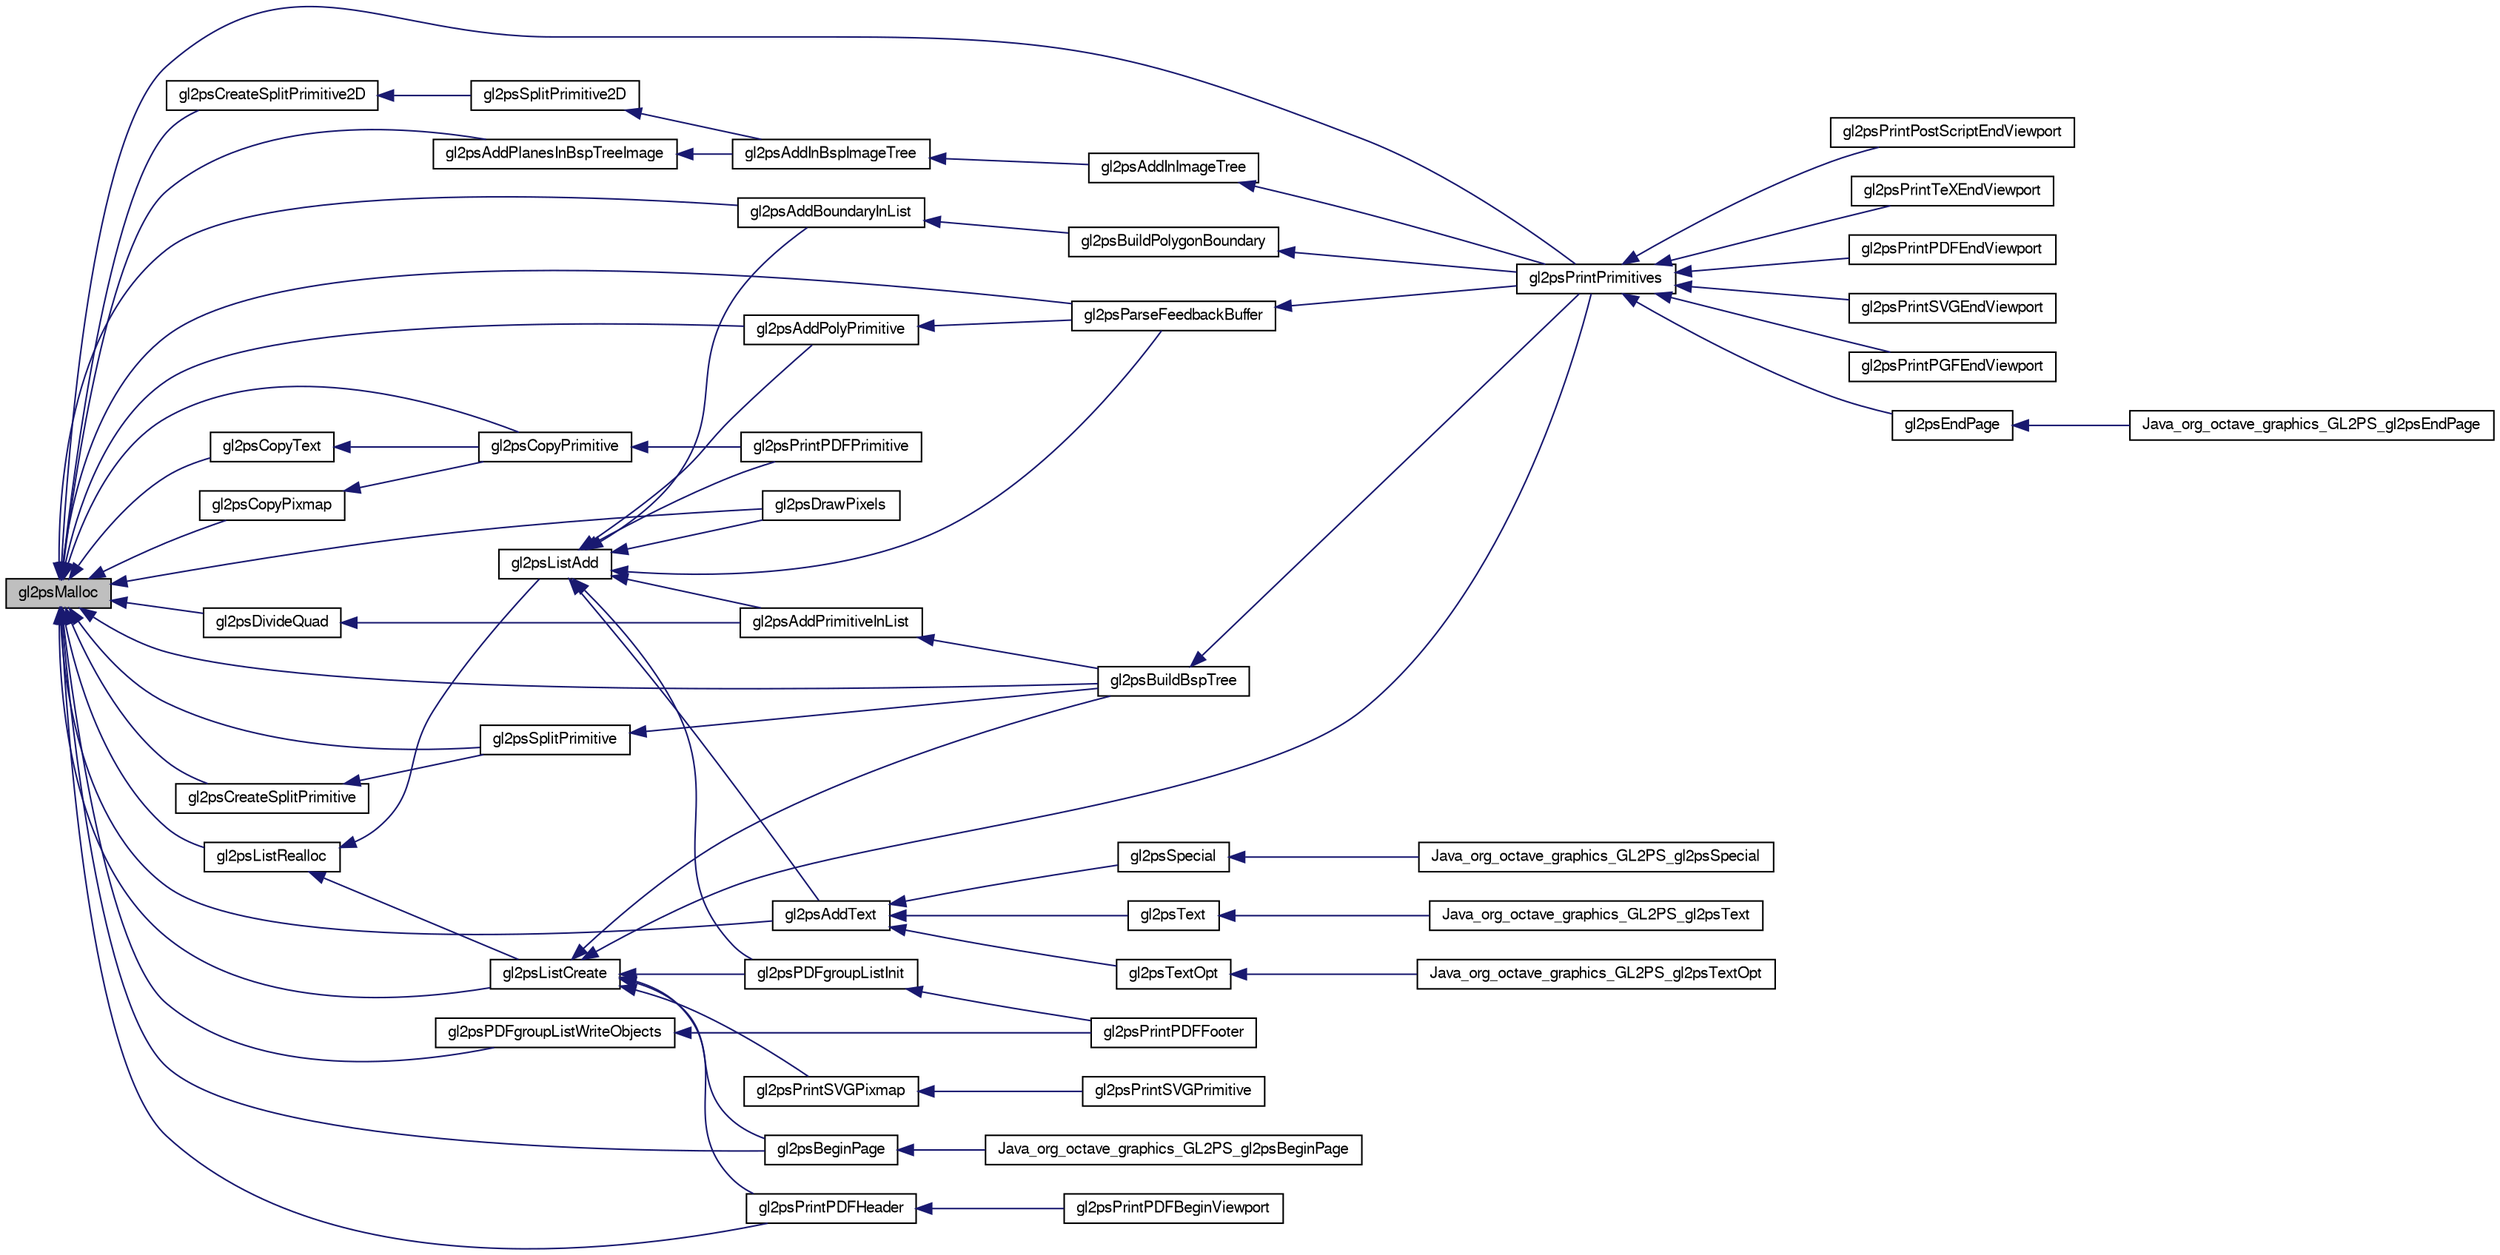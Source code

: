 digraph G
{
  edge [fontname="FreeSans",fontsize="10",labelfontname="FreeSans",labelfontsize="10"];
  node [fontname="FreeSans",fontsize="10",shape=record];
  rankdir="LR";
  Node1 [label="gl2psMalloc",height=0.2,width=0.4,color="black", fillcolor="grey75", style="filled" fontcolor="black"];
  Node1 -> Node2 [dir="back",color="midnightblue",fontsize="10",style="solid",fontname="FreeSans"];
  Node2 [label="gl2psAddBoundaryInList",height=0.2,width=0.4,color="black", fillcolor="white", style="filled",URL="$gl2ps_8c.html#aafaebf51a9a4b0e596ad4d0dc6e7019f"];
  Node2 -> Node3 [dir="back",color="midnightblue",fontsize="10",style="solid",fontname="FreeSans"];
  Node3 [label="gl2psBuildPolygonBoundary",height=0.2,width=0.4,color="black", fillcolor="white", style="filled",URL="$gl2ps_8c.html#a91a7c9e544fedaedc2fe8352cb1914e9"];
  Node3 -> Node4 [dir="back",color="midnightblue",fontsize="10",style="solid",fontname="FreeSans"];
  Node4 [label="gl2psPrintPrimitives",height=0.2,width=0.4,color="black", fillcolor="white", style="filled",URL="$gl2ps_8c.html#a2a8f02c7a6eab001539f77b01f6d1941"];
  Node4 -> Node5 [dir="back",color="midnightblue",fontsize="10",style="solid",fontname="FreeSans"];
  Node5 [label="gl2psPrintPostScriptEndViewport",height=0.2,width=0.4,color="black", fillcolor="white", style="filled",URL="$gl2ps_8c.html#a3b0407153bd204bbcd617bf5a58ccd1c"];
  Node4 -> Node6 [dir="back",color="midnightblue",fontsize="10",style="solid",fontname="FreeSans"];
  Node6 [label="gl2psPrintTeXEndViewport",height=0.2,width=0.4,color="black", fillcolor="white", style="filled",URL="$gl2ps_8c.html#aa6c5bfc1045d8ad7b804164a3dc5fba8"];
  Node4 -> Node7 [dir="back",color="midnightblue",fontsize="10",style="solid",fontname="FreeSans"];
  Node7 [label="gl2psPrintPDFEndViewport",height=0.2,width=0.4,color="black", fillcolor="white", style="filled",URL="$gl2ps_8c.html#ab5bab8e233f1b7764e4747e3d8417d77"];
  Node4 -> Node8 [dir="back",color="midnightblue",fontsize="10",style="solid",fontname="FreeSans"];
  Node8 [label="gl2psPrintSVGEndViewport",height=0.2,width=0.4,color="black", fillcolor="white", style="filled",URL="$gl2ps_8c.html#a87f0c591d086c9139c5ea40cdb3bf64b"];
  Node4 -> Node9 [dir="back",color="midnightblue",fontsize="10",style="solid",fontname="FreeSans"];
  Node9 [label="gl2psPrintPGFEndViewport",height=0.2,width=0.4,color="black", fillcolor="white", style="filled",URL="$gl2ps_8c.html#ad1fb2099f1148001f84b7fe92f91089c"];
  Node4 -> Node10 [dir="back",color="midnightblue",fontsize="10",style="solid",fontname="FreeSans"];
  Node10 [label="gl2psEndPage",height=0.2,width=0.4,color="black", fillcolor="white", style="filled",URL="$gl2ps_8h.html#aaf866dd47c48600f1a724ddc49961a87"];
  Node10 -> Node11 [dir="back",color="midnightblue",fontsize="10",style="solid",fontname="FreeSans"];
  Node11 [label="Java_org_octave_graphics_GL2PS_gl2psEndPage",height=0.2,width=0.4,color="black", fillcolor="white", style="filled",URL="$gl2ps__java_8c.html#a42f69f605fe17bb51e569a004152f98a"];
  Node1 -> Node12 [dir="back",color="midnightblue",fontsize="10",style="solid",fontname="FreeSans"];
  Node12 [label="gl2psAddPlanesInBspTreeImage",height=0.2,width=0.4,color="black", fillcolor="white", style="filled",URL="$gl2ps_8c.html#ab1064d859ab48e175347ec218c1a6da2"];
  Node12 -> Node13 [dir="back",color="midnightblue",fontsize="10",style="solid",fontname="FreeSans"];
  Node13 [label="gl2psAddInBspImageTree",height=0.2,width=0.4,color="black", fillcolor="white", style="filled",URL="$gl2ps_8c.html#aa32bfee41ede700e6f4ddd3feed55cb7"];
  Node13 -> Node14 [dir="back",color="midnightblue",fontsize="10",style="solid",fontname="FreeSans"];
  Node14 [label="gl2psAddInImageTree",height=0.2,width=0.4,color="black", fillcolor="white", style="filled",URL="$gl2ps_8c.html#ac922753ff2ccd48beec9c2376f271258"];
  Node14 -> Node4 [dir="back",color="midnightblue",fontsize="10",style="solid",fontname="FreeSans"];
  Node1 -> Node15 [dir="back",color="midnightblue",fontsize="10",style="solid",fontname="FreeSans"];
  Node15 [label="gl2psAddPolyPrimitive",height=0.2,width=0.4,color="black", fillcolor="white", style="filled",URL="$gl2ps_8c.html#a9f3831913473ab9758aba08c62e4a420"];
  Node15 -> Node16 [dir="back",color="midnightblue",fontsize="10",style="solid",fontname="FreeSans"];
  Node16 [label="gl2psParseFeedbackBuffer",height=0.2,width=0.4,color="black", fillcolor="white", style="filled",URL="$gl2ps_8c.html#aec88075909ff34e16c56bf6c05c33b67"];
  Node16 -> Node4 [dir="back",color="midnightblue",fontsize="10",style="solid",fontname="FreeSans"];
  Node1 -> Node17 [dir="back",color="midnightblue",fontsize="10",style="solid",fontname="FreeSans"];
  Node17 [label="gl2psAddText",height=0.2,width=0.4,color="black", fillcolor="white", style="filled",URL="$gl2ps_8c.html#ad53c85678c720cdcefe2add3d4f5f084"];
  Node17 -> Node18 [dir="back",color="midnightblue",fontsize="10",style="solid",fontname="FreeSans"];
  Node18 [label="gl2psSpecial",height=0.2,width=0.4,color="black", fillcolor="white", style="filled",URL="$gl2ps_8h.html#ad19ac34aaead3697ebb7add1659915a8"];
  Node18 -> Node19 [dir="back",color="midnightblue",fontsize="10",style="solid",fontname="FreeSans"];
  Node19 [label="Java_org_octave_graphics_GL2PS_gl2psSpecial",height=0.2,width=0.4,color="black", fillcolor="white", style="filled",URL="$gl2ps__java_8c.html#a616cb9bc73d74c8d59831130bcaa0d23"];
  Node17 -> Node20 [dir="back",color="midnightblue",fontsize="10",style="solid",fontname="FreeSans"];
  Node20 [label="gl2psText",height=0.2,width=0.4,color="black", fillcolor="white", style="filled",URL="$gl2ps_8h.html#ab69115218d57654fffab3be4d89ece37"];
  Node20 -> Node21 [dir="back",color="midnightblue",fontsize="10",style="solid",fontname="FreeSans"];
  Node21 [label="Java_org_octave_graphics_GL2PS_gl2psText",height=0.2,width=0.4,color="black", fillcolor="white", style="filled",URL="$gl2ps__java_8c.html#ad66ed43dc7ca64392d2140d341ad234e"];
  Node17 -> Node22 [dir="back",color="midnightblue",fontsize="10",style="solid",fontname="FreeSans"];
  Node22 [label="gl2psTextOpt",height=0.2,width=0.4,color="black", fillcolor="white", style="filled",URL="$gl2ps_8h.html#ac62bc3fd7dd50f8e6b74c79d97b42c3a"];
  Node22 -> Node23 [dir="back",color="midnightblue",fontsize="10",style="solid",fontname="FreeSans"];
  Node23 [label="Java_org_octave_graphics_GL2PS_gl2psTextOpt",height=0.2,width=0.4,color="black", fillcolor="white", style="filled",URL="$gl2ps__java_8c.html#a32fe64df9c81b74c3c9c3b5c0d15fed1"];
  Node1 -> Node24 [dir="back",color="midnightblue",fontsize="10",style="solid",fontname="FreeSans"];
  Node24 [label="gl2psBeginPage",height=0.2,width=0.4,color="black", fillcolor="white", style="filled",URL="$gl2ps_8h.html#a4890e21e66dbad401a0090f79ec3e6fc"];
  Node24 -> Node25 [dir="back",color="midnightblue",fontsize="10",style="solid",fontname="FreeSans"];
  Node25 [label="Java_org_octave_graphics_GL2PS_gl2psBeginPage",height=0.2,width=0.4,color="black", fillcolor="white", style="filled",URL="$gl2ps__java_8c.html#a48815878cac0bf33e03c12711788b2c3"];
  Node1 -> Node26 [dir="back",color="midnightblue",fontsize="10",style="solid",fontname="FreeSans"];
  Node26 [label="gl2psBuildBspTree",height=0.2,width=0.4,color="black", fillcolor="white", style="filled",URL="$gl2ps_8c.html#a6d021d33e03c36bb2b662ce633913019"];
  Node26 -> Node4 [dir="back",color="midnightblue",fontsize="10",style="solid",fontname="FreeSans"];
  Node1 -> Node27 [dir="back",color="midnightblue",fontsize="10",style="solid",fontname="FreeSans"];
  Node27 [label="gl2psCopyPixmap",height=0.2,width=0.4,color="black", fillcolor="white", style="filled",URL="$gl2ps_8c.html#a89e40d0eb0bcb4dc7b3497838af5eef2"];
  Node27 -> Node28 [dir="back",color="midnightblue",fontsize="10",style="solid",fontname="FreeSans"];
  Node28 [label="gl2psCopyPrimitive",height=0.2,width=0.4,color="black", fillcolor="white", style="filled",URL="$gl2ps_8c.html#a7082408f29ec0c1cf4d71669fc68db6a"];
  Node28 -> Node29 [dir="back",color="midnightblue",fontsize="10",style="solid",fontname="FreeSans"];
  Node29 [label="gl2psPrintPDFPrimitive",height=0.2,width=0.4,color="black", fillcolor="white", style="filled",URL="$gl2ps_8c.html#a4dae2d9467bc9f054fbf7e03540ac38b"];
  Node1 -> Node28 [dir="back",color="midnightblue",fontsize="10",style="solid",fontname="FreeSans"];
  Node1 -> Node30 [dir="back",color="midnightblue",fontsize="10",style="solid",fontname="FreeSans"];
  Node30 [label="gl2psCopyText",height=0.2,width=0.4,color="black", fillcolor="white", style="filled",URL="$gl2ps_8c.html#a933f7519e26e36351e1012977cedde1e"];
  Node30 -> Node28 [dir="back",color="midnightblue",fontsize="10",style="solid",fontname="FreeSans"];
  Node1 -> Node31 [dir="back",color="midnightblue",fontsize="10",style="solid",fontname="FreeSans"];
  Node31 [label="gl2psCreateSplitPrimitive",height=0.2,width=0.4,color="black", fillcolor="white", style="filled",URL="$gl2ps_8c.html#ae0c8d6892060b9a81944f0e0f7d3ab23"];
  Node31 -> Node32 [dir="back",color="midnightblue",fontsize="10",style="solid",fontname="FreeSans"];
  Node32 [label="gl2psSplitPrimitive",height=0.2,width=0.4,color="black", fillcolor="white", style="filled",URL="$gl2ps_8c.html#a2f3ca806a66e2e9cd31e12b1a0b60eda"];
  Node32 -> Node26 [dir="back",color="midnightblue",fontsize="10",style="solid",fontname="FreeSans"];
  Node1 -> Node33 [dir="back",color="midnightblue",fontsize="10",style="solid",fontname="FreeSans"];
  Node33 [label="gl2psCreateSplitPrimitive2D",height=0.2,width=0.4,color="black", fillcolor="white", style="filled",URL="$gl2ps_8c.html#a6e494c70d6e19c3a619c14104aa18e89"];
  Node33 -> Node34 [dir="back",color="midnightblue",fontsize="10",style="solid",fontname="FreeSans"];
  Node34 [label="gl2psSplitPrimitive2D",height=0.2,width=0.4,color="black", fillcolor="white", style="filled",URL="$gl2ps_8c.html#a27b55ebcdb7d29677eb7985e1cd437d4"];
  Node34 -> Node13 [dir="back",color="midnightblue",fontsize="10",style="solid",fontname="FreeSans"];
  Node1 -> Node35 [dir="back",color="midnightblue",fontsize="10",style="solid",fontname="FreeSans"];
  Node35 [label="gl2psDivideQuad",height=0.2,width=0.4,color="black", fillcolor="white", style="filled",URL="$gl2ps_8c.html#a19aeb49d886359842b68c5698fd174f4"];
  Node35 -> Node36 [dir="back",color="midnightblue",fontsize="10",style="solid",fontname="FreeSans"];
  Node36 [label="gl2psAddPrimitiveInList",height=0.2,width=0.4,color="black", fillcolor="white", style="filled",URL="$gl2ps_8c.html#a3822cd56d4103e478934e1d5d42d4ed5"];
  Node36 -> Node26 [dir="back",color="midnightblue",fontsize="10",style="solid",fontname="FreeSans"];
  Node1 -> Node37 [dir="back",color="midnightblue",fontsize="10",style="solid",fontname="FreeSans"];
  Node37 [label="gl2psDrawPixels",height=0.2,width=0.4,color="black", fillcolor="white", style="filled",URL="$gl2ps_8h.html#a1e5dcebc13f0e6841e06fa9384dee79c"];
  Node1 -> Node38 [dir="back",color="midnightblue",fontsize="10",style="solid",fontname="FreeSans"];
  Node38 [label="gl2psListCreate",height=0.2,width=0.4,color="black", fillcolor="white", style="filled",URL="$gl2ps_8c.html#ab361e8cdc565ddf47117405c7a3923fb"];
  Node38 -> Node24 [dir="back",color="midnightblue",fontsize="10",style="solid",fontname="FreeSans"];
  Node38 -> Node26 [dir="back",color="midnightblue",fontsize="10",style="solid",fontname="FreeSans"];
  Node38 -> Node39 [dir="back",color="midnightblue",fontsize="10",style="solid",fontname="FreeSans"];
  Node39 [label="gl2psPDFgroupListInit",height=0.2,width=0.4,color="black", fillcolor="white", style="filled",URL="$gl2ps_8c.html#ab457d25e4822ea736c783f579aa95637"];
  Node39 -> Node40 [dir="back",color="midnightblue",fontsize="10",style="solid",fontname="FreeSans"];
  Node40 [label="gl2psPrintPDFFooter",height=0.2,width=0.4,color="black", fillcolor="white", style="filled",URL="$gl2ps_8c.html#a9c59e0e0b768cf1f16d50b0c6be1863a"];
  Node38 -> Node41 [dir="back",color="midnightblue",fontsize="10",style="solid",fontname="FreeSans"];
  Node41 [label="gl2psPrintPDFHeader",height=0.2,width=0.4,color="black", fillcolor="white", style="filled",URL="$gl2ps_8c.html#ac0b89319d12d34468a1e6216ba468a27"];
  Node41 -> Node42 [dir="back",color="midnightblue",fontsize="10",style="solid",fontname="FreeSans"];
  Node42 [label="gl2psPrintPDFBeginViewport",height=0.2,width=0.4,color="black", fillcolor="white", style="filled",URL="$gl2ps_8c.html#ae230afe5ece4d51fea81238c5adc1e3d"];
  Node38 -> Node4 [dir="back",color="midnightblue",fontsize="10",style="solid",fontname="FreeSans"];
  Node38 -> Node43 [dir="back",color="midnightblue",fontsize="10",style="solid",fontname="FreeSans"];
  Node43 [label="gl2psPrintSVGPixmap",height=0.2,width=0.4,color="black", fillcolor="white", style="filled",URL="$gl2ps_8c.html#acc80ccf09f8407ddcfa3a5debf1b365c"];
  Node43 -> Node44 [dir="back",color="midnightblue",fontsize="10",style="solid",fontname="FreeSans"];
  Node44 [label="gl2psPrintSVGPrimitive",height=0.2,width=0.4,color="black", fillcolor="white", style="filled",URL="$gl2ps_8c.html#a7ea286bc4043e99b36634edd77d2a042"];
  Node1 -> Node45 [dir="back",color="midnightblue",fontsize="10",style="solid",fontname="FreeSans"];
  Node45 [label="gl2psListRealloc",height=0.2,width=0.4,color="black", fillcolor="white", style="filled",URL="$gl2ps_8c.html#ad60529307a4f9f99386e892d4a0879ed"];
  Node45 -> Node46 [dir="back",color="midnightblue",fontsize="10",style="solid",fontname="FreeSans"];
  Node46 [label="gl2psListAdd",height=0.2,width=0.4,color="black", fillcolor="white", style="filled",URL="$gl2ps_8c.html#ac6854212b14c712b8866abe23ff3e329"];
  Node46 -> Node2 [dir="back",color="midnightblue",fontsize="10",style="solid",fontname="FreeSans"];
  Node46 -> Node15 [dir="back",color="midnightblue",fontsize="10",style="solid",fontname="FreeSans"];
  Node46 -> Node36 [dir="back",color="midnightblue",fontsize="10",style="solid",fontname="FreeSans"];
  Node46 -> Node17 [dir="back",color="midnightblue",fontsize="10",style="solid",fontname="FreeSans"];
  Node46 -> Node37 [dir="back",color="midnightblue",fontsize="10",style="solid",fontname="FreeSans"];
  Node46 -> Node16 [dir="back",color="midnightblue",fontsize="10",style="solid",fontname="FreeSans"];
  Node46 -> Node39 [dir="back",color="midnightblue",fontsize="10",style="solid",fontname="FreeSans"];
  Node46 -> Node29 [dir="back",color="midnightblue",fontsize="10",style="solid",fontname="FreeSans"];
  Node45 -> Node38 [dir="back",color="midnightblue",fontsize="10",style="solid",fontname="FreeSans"];
  Node1 -> Node16 [dir="back",color="midnightblue",fontsize="10",style="solid",fontname="FreeSans"];
  Node1 -> Node47 [dir="back",color="midnightblue",fontsize="10",style="solid",fontname="FreeSans"];
  Node47 [label="gl2psPDFgroupListWriteObjects",height=0.2,width=0.4,color="black", fillcolor="white", style="filled",URL="$gl2ps_8c.html#aaabeac9e752b9df747c77df07e417a9f"];
  Node47 -> Node40 [dir="back",color="midnightblue",fontsize="10",style="solid",fontname="FreeSans"];
  Node1 -> Node41 [dir="back",color="midnightblue",fontsize="10",style="solid",fontname="FreeSans"];
  Node1 -> Node4 [dir="back",color="midnightblue",fontsize="10",style="solid",fontname="FreeSans"];
  Node1 -> Node32 [dir="back",color="midnightblue",fontsize="10",style="solid",fontname="FreeSans"];
}

